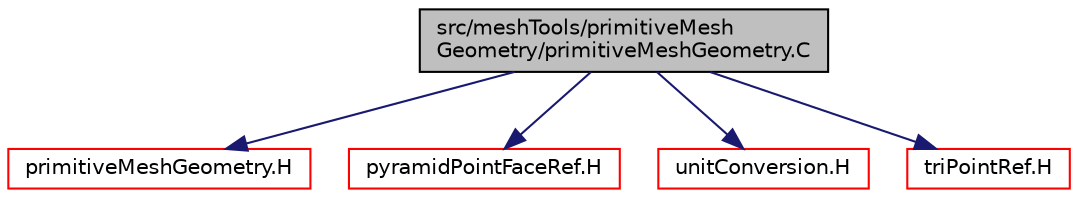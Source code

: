 digraph "src/meshTools/primitiveMeshGeometry/primitiveMeshGeometry.C"
{
  bgcolor="transparent";
  edge [fontname="Helvetica",fontsize="10",labelfontname="Helvetica",labelfontsize="10"];
  node [fontname="Helvetica",fontsize="10",shape=record];
  Node1 [label="src/meshTools/primitiveMesh\lGeometry/primitiveMeshGeometry.C",height=0.2,width=0.4,color="black", fillcolor="grey75", style="filled", fontcolor="black"];
  Node1 -> Node2 [color="midnightblue",fontsize="10",style="solid",fontname="Helvetica"];
  Node2 [label="primitiveMeshGeometry.H",height=0.2,width=0.4,color="red",URL="$a07310.html"];
  Node1 -> Node3 [color="midnightblue",fontsize="10",style="solid",fontname="Helvetica"];
  Node3 [label="pyramidPointFaceRef.H",height=0.2,width=0.4,color="red",URL="$a08487.html"];
  Node1 -> Node4 [color="midnightblue",fontsize="10",style="solid",fontname="Helvetica"];
  Node4 [label="unitConversion.H",height=0.2,width=0.4,color="red",URL="$a08181.html",tooltip="Unit conversion functions. "];
  Node1 -> Node5 [color="midnightblue",fontsize="10",style="solid",fontname="Helvetica"];
  Node5 [label="triPointRef.H",height=0.2,width=0.4,color="red",URL="$a08791.html"];
}
